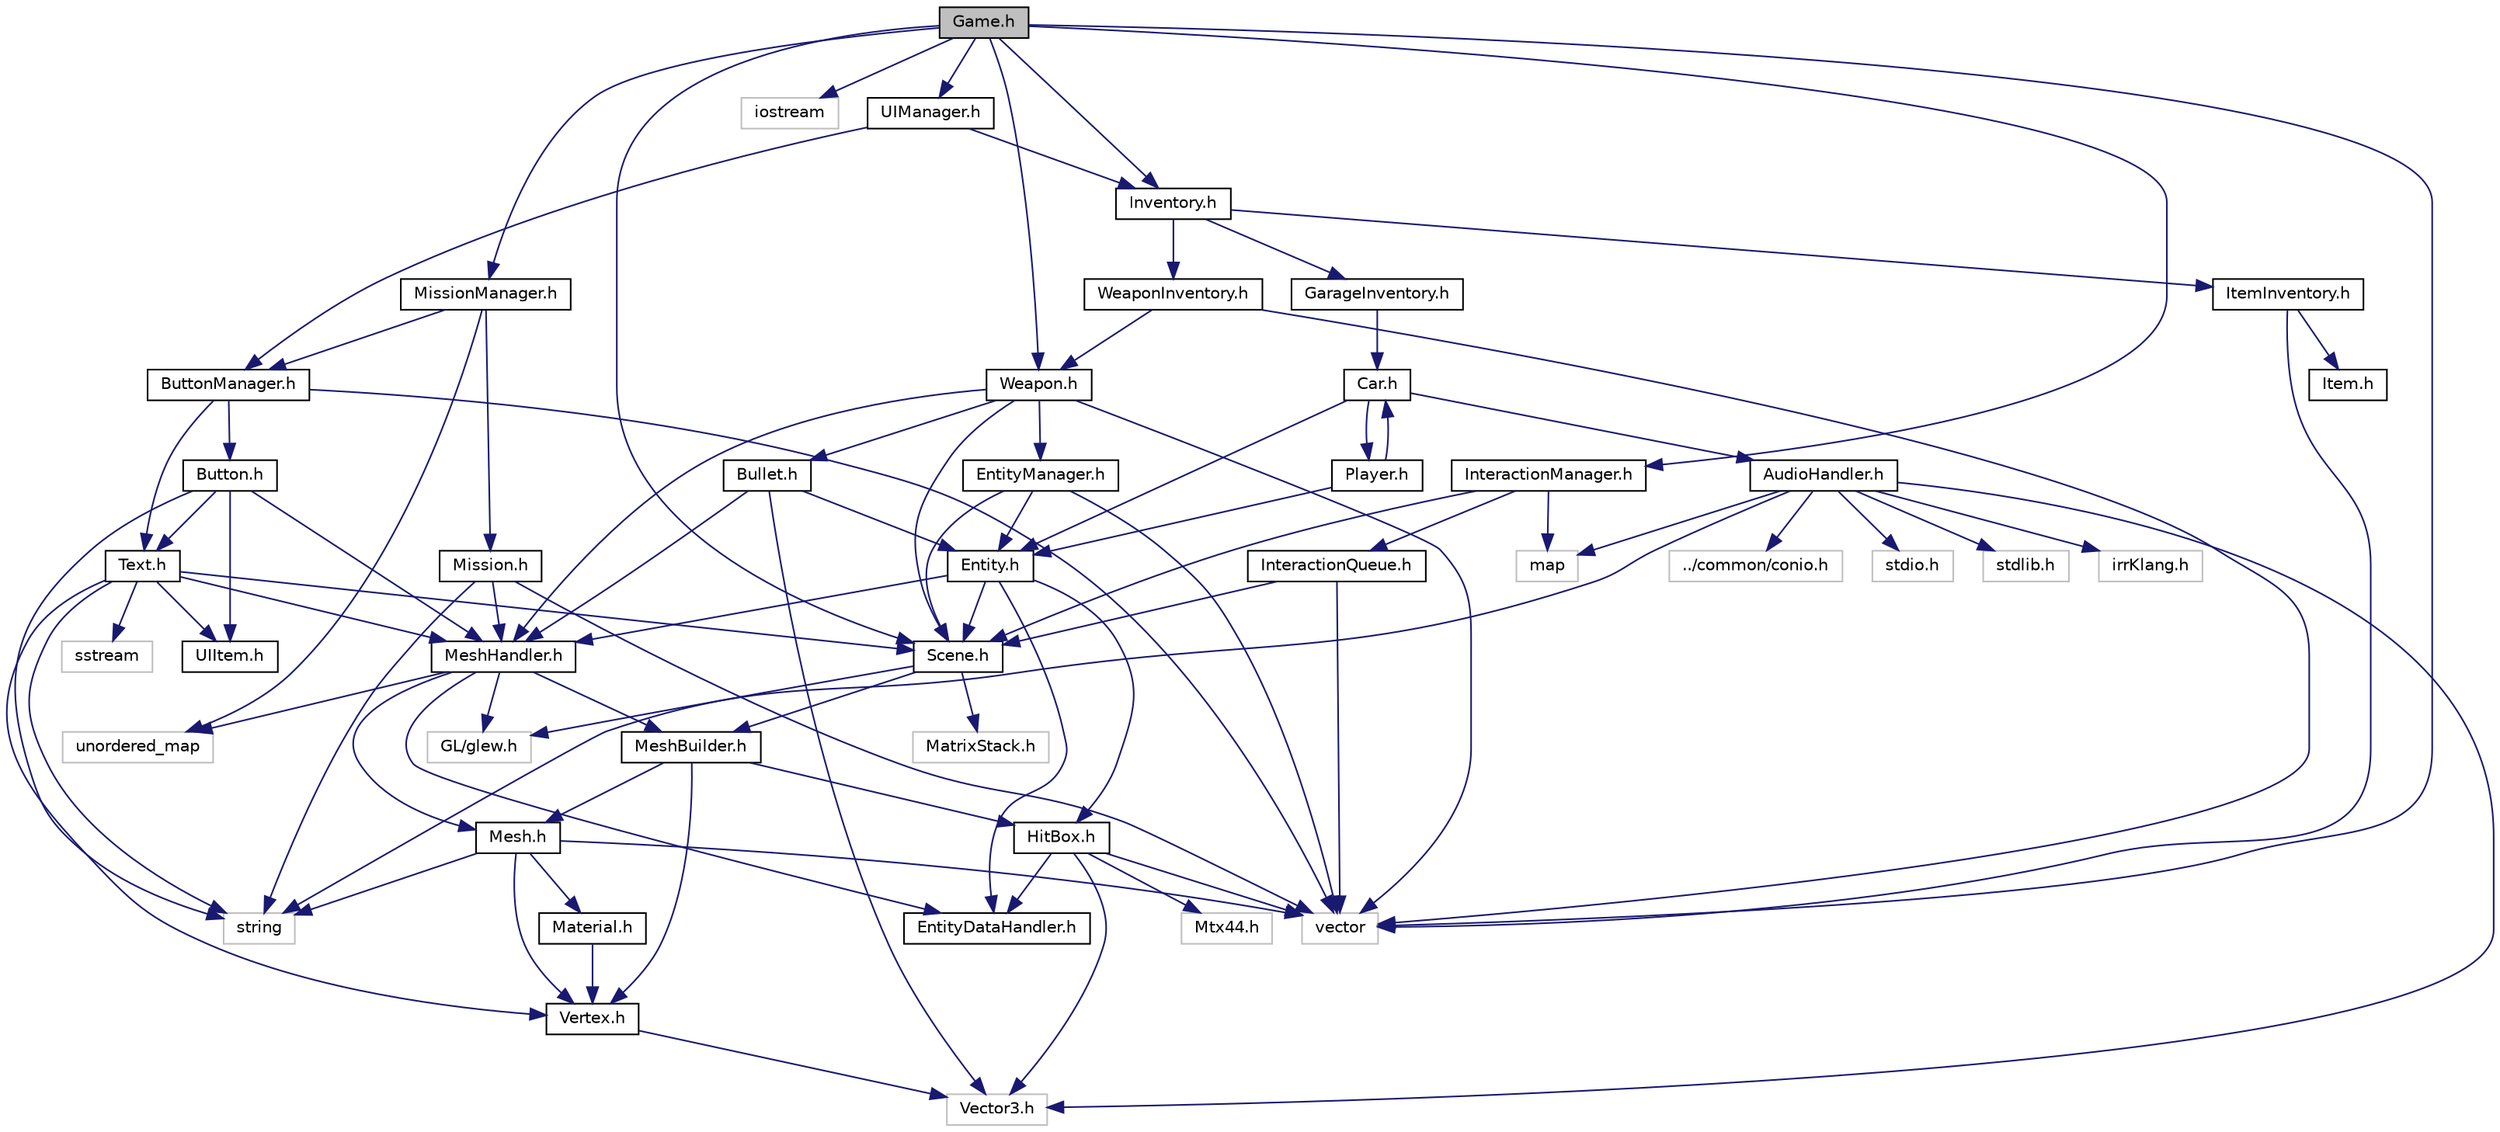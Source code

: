digraph "Game.h"
{
 // LATEX_PDF_SIZE
  edge [fontname="Helvetica",fontsize="10",labelfontname="Helvetica",labelfontsize="10"];
  node [fontname="Helvetica",fontsize="10",shape=record];
  Node1 [label="Game.h",height=0.2,width=0.4,color="black", fillcolor="grey75", style="filled", fontcolor="black",tooltip="Handles the entire Game. (Scenes, Settings, Managers, etc.)"];
  Node1 -> Node2 [color="midnightblue",fontsize="10",style="solid",fontname="Helvetica"];
  Node2 [label="Scene.h",height=0.2,width=0.4,color="black", fillcolor="white", style="filled",URL="$_scene_8h.html",tooltip="Abstract Class of Scenes, used to remove repeate codes from Individual Scenes and make it simpler to ..."];
  Node2 -> Node3 [color="midnightblue",fontsize="10",style="solid",fontname="Helvetica"];
  Node3 [label="MatrixStack.h",height=0.2,width=0.4,color="grey75", fillcolor="white", style="filled",tooltip=" "];
  Node2 -> Node4 [color="midnightblue",fontsize="10",style="solid",fontname="Helvetica"];
  Node4 [label="MeshBuilder.h",height=0.2,width=0.4,color="black", fillcolor="white", style="filled",URL="$_mesh_builder_8h_source.html",tooltip=" "];
  Node4 -> Node5 [color="midnightblue",fontsize="10",style="solid",fontname="Helvetica"];
  Node5 [label="Mesh.h",height=0.2,width=0.4,color="black", fillcolor="white", style="filled",URL="$_mesh_8h_source.html",tooltip=" "];
  Node5 -> Node6 [color="midnightblue",fontsize="10",style="solid",fontname="Helvetica"];
  Node6 [label="string",height=0.2,width=0.4,color="grey75", fillcolor="white", style="filled",tooltip=" "];
  Node5 -> Node7 [color="midnightblue",fontsize="10",style="solid",fontname="Helvetica"];
  Node7 [label="vector",height=0.2,width=0.4,color="grey75", fillcolor="white", style="filled",tooltip=" "];
  Node5 -> Node8 [color="midnightblue",fontsize="10",style="solid",fontname="Helvetica"];
  Node8 [label="Vertex.h",height=0.2,width=0.4,color="black", fillcolor="white", style="filled",URL="$_vertex_8h.html",tooltip="Hanldes attributes of a Vertex Object."];
  Node8 -> Node9 [color="midnightblue",fontsize="10",style="solid",fontname="Helvetica"];
  Node9 [label="Vector3.h",height=0.2,width=0.4,color="grey75", fillcolor="white", style="filled",tooltip=" "];
  Node5 -> Node10 [color="midnightblue",fontsize="10",style="solid",fontname="Helvetica"];
  Node10 [label="Material.h",height=0.2,width=0.4,color="black", fillcolor="white", style="filled",URL="$_material_8h.html",tooltip="Game object's Material attributes."];
  Node10 -> Node8 [color="midnightblue",fontsize="10",style="solid",fontname="Helvetica"];
  Node4 -> Node8 [color="midnightblue",fontsize="10",style="solid",fontname="Helvetica"];
  Node4 -> Node11 [color="midnightblue",fontsize="10",style="solid",fontname="Helvetica"];
  Node11 [label="HitBox.h",height=0.2,width=0.4,color="black", fillcolor="white", style="filled",URL="$_hit_box_8h.html",tooltip="Handles all the collision checks in this file."];
  Node11 -> Node9 [color="midnightblue",fontsize="10",style="solid",fontname="Helvetica"];
  Node11 -> Node12 [color="midnightblue",fontsize="10",style="solid",fontname="Helvetica"];
  Node12 [label="EntityDataHandler.h",height=0.2,width=0.4,color="black", fillcolor="white", style="filled",URL="$_entity_data_handler_8h.html",tooltip="Handles all World Attributes of an Entity."];
  Node11 -> Node13 [color="midnightblue",fontsize="10",style="solid",fontname="Helvetica"];
  Node13 [label="Mtx44.h",height=0.2,width=0.4,color="grey75", fillcolor="white", style="filled",tooltip=" "];
  Node11 -> Node7 [color="midnightblue",fontsize="10",style="solid",fontname="Helvetica"];
  Node2 -> Node14 [color="midnightblue",fontsize="10",style="solid",fontname="Helvetica"];
  Node14 [label="GL/glew.h",height=0.2,width=0.4,color="grey75", fillcolor="white", style="filled",tooltip=" "];
  Node1 -> Node15 [color="midnightblue",fontsize="10",style="solid",fontname="Helvetica"];
  Node15 [label="iostream",height=0.2,width=0.4,color="grey75", fillcolor="white", style="filled",tooltip=" "];
  Node1 -> Node7 [color="midnightblue",fontsize="10",style="solid",fontname="Helvetica"];
  Node1 -> Node16 [color="midnightblue",fontsize="10",style="solid",fontname="Helvetica"];
  Node16 [label="Weapon.h",height=0.2,width=0.4,color="black", fillcolor="white", style="filled",URL="$_weapon_8h.html",tooltip="Handles all Weapon Functionalities like Shooting, reloading."];
  Node16 -> Node7 [color="midnightblue",fontsize="10",style="solid",fontname="Helvetica"];
  Node16 -> Node17 [color="midnightblue",fontsize="10",style="solid",fontname="Helvetica"];
  Node17 [label="MeshHandler.h",height=0.2,width=0.4,color="black", fillcolor="white", style="filled",URL="$_mesh_handler_8h.html",tooltip="Provides a Universal Mesh List for all Scenes to use."];
  Node17 -> Node5 [color="midnightblue",fontsize="10",style="solid",fontname="Helvetica"];
  Node17 -> Node4 [color="midnightblue",fontsize="10",style="solid",fontname="Helvetica"];
  Node17 -> Node12 [color="midnightblue",fontsize="10",style="solid",fontname="Helvetica"];
  Node17 -> Node14 [color="midnightblue",fontsize="10",style="solid",fontname="Helvetica"];
  Node17 -> Node18 [color="midnightblue",fontsize="10",style="solid",fontname="Helvetica"];
  Node18 [label="unordered_map",height=0.2,width=0.4,color="grey75", fillcolor="white", style="filled",tooltip=" "];
  Node16 -> Node2 [color="midnightblue",fontsize="10",style="solid",fontname="Helvetica"];
  Node16 -> Node19 [color="midnightblue",fontsize="10",style="solid",fontname="Helvetica"];
  Node19 [label="Bullet.h",height=0.2,width=0.4,color="black", fillcolor="white", style="filled",URL="$_bullet_8h.html",tooltip="Handles the Bullet Entity in our Game."];
  Node19 -> Node20 [color="midnightblue",fontsize="10",style="solid",fontname="Helvetica"];
  Node20 [label="Entity.h",height=0.2,width=0.4,color="black", fillcolor="white", style="filled",URL="$_entity_8h.html",tooltip="Entity System encapsulating all attributes of something \"Living\"."];
  Node20 -> Node17 [color="midnightblue",fontsize="10",style="solid",fontname="Helvetica"];
  Node20 -> Node11 [color="midnightblue",fontsize="10",style="solid",fontname="Helvetica"];
  Node20 -> Node12 [color="midnightblue",fontsize="10",style="solid",fontname="Helvetica"];
  Node20 -> Node2 [color="midnightblue",fontsize="10",style="solid",fontname="Helvetica"];
  Node19 -> Node9 [color="midnightblue",fontsize="10",style="solid",fontname="Helvetica"];
  Node19 -> Node17 [color="midnightblue",fontsize="10",style="solid",fontname="Helvetica"];
  Node16 -> Node21 [color="midnightblue",fontsize="10",style="solid",fontname="Helvetica"];
  Node21 [label="EntityManager.h",height=0.2,width=0.4,color="black", fillcolor="white", style="filled",URL="$_entity_manager_8h.html",tooltip="Scene associated object that handles all Entity in a specific Instance of a Scene."];
  Node21 -> Node20 [color="midnightblue",fontsize="10",style="solid",fontname="Helvetica"];
  Node21 -> Node7 [color="midnightblue",fontsize="10",style="solid",fontname="Helvetica"];
  Node21 -> Node2 [color="midnightblue",fontsize="10",style="solid",fontname="Helvetica"];
  Node1 -> Node22 [color="midnightblue",fontsize="10",style="solid",fontname="Helvetica"];
  Node22 [label="Inventory.h",height=0.2,width=0.4,color="black", fillcolor="white", style="filled",URL="$_inventory_8h.html",tooltip="Manager for all Inventories associated with Player."];
  Node22 -> Node23 [color="midnightblue",fontsize="10",style="solid",fontname="Helvetica"];
  Node23 [label="GarageInventory.h",height=0.2,width=0.4,color="black", fillcolor="white", style="filled",URL="$_garage_inventory_8h.html",tooltip="Manages all Vehicles in a Player's Garage Inventory."];
  Node23 -> Node24 [color="midnightblue",fontsize="10",style="solid",fontname="Helvetica"];
  Node24 [label="Car.h",height=0.2,width=0.4,color="black", fillcolor="white", style="filled",URL="$_car_8h.html",tooltip="Header file containing a CAR_TYPE enum and the Car class itself."];
  Node24 -> Node20 [color="midnightblue",fontsize="10",style="solid",fontname="Helvetica"];
  Node24 -> Node25 [color="midnightblue",fontsize="10",style="solid",fontname="Helvetica"];
  Node25 [label="Player.h",height=0.2,width=0.4,color="black", fillcolor="white", style="filled",URL="$_player_8h.html",tooltip="Handles all Players functionalities."];
  Node25 -> Node20 [color="midnightblue",fontsize="10",style="solid",fontname="Helvetica"];
  Node25 -> Node24 [color="midnightblue",fontsize="10",style="solid",fontname="Helvetica"];
  Node24 -> Node26 [color="midnightblue",fontsize="10",style="solid",fontname="Helvetica"];
  Node26 [label="AudioHandler.h",height=0.2,width=0.4,color="black", fillcolor="white", style="filled",URL="$_audio_handler_8h.html",tooltip="Handles all the Audio in our Game. Preloads ISoundSources to prevent lag when use."];
  Node26 -> Node27 [color="midnightblue",fontsize="10",style="solid",fontname="Helvetica"];
  Node27 [label="../common/conio.h",height=0.2,width=0.4,color="grey75", fillcolor="white", style="filled",tooltip=" "];
  Node26 -> Node28 [color="midnightblue",fontsize="10",style="solid",fontname="Helvetica"];
  Node28 [label="stdio.h",height=0.2,width=0.4,color="grey75", fillcolor="white", style="filled",tooltip=" "];
  Node26 -> Node29 [color="midnightblue",fontsize="10",style="solid",fontname="Helvetica"];
  Node29 [label="stdlib.h",height=0.2,width=0.4,color="grey75", fillcolor="white", style="filled",tooltip=" "];
  Node26 -> Node30 [color="midnightblue",fontsize="10",style="solid",fontname="Helvetica"];
  Node30 [label="irrKlang.h",height=0.2,width=0.4,color="grey75", fillcolor="white", style="filled",tooltip=" "];
  Node26 -> Node31 [color="midnightblue",fontsize="10",style="solid",fontname="Helvetica"];
  Node31 [label="map",height=0.2,width=0.4,color="grey75", fillcolor="white", style="filled",tooltip=" "];
  Node26 -> Node6 [color="midnightblue",fontsize="10",style="solid",fontname="Helvetica"];
  Node26 -> Node9 [color="midnightblue",fontsize="10",style="solid",fontname="Helvetica"];
  Node22 -> Node32 [color="midnightblue",fontsize="10",style="solid",fontname="Helvetica"];
  Node32 [label="ItemInventory.h",height=0.2,width=0.4,color="black", fillcolor="white", style="filled",URL="$_item_inventory_8h.html",tooltip="Handles items in an Inventory."];
  Node32 -> Node33 [color="midnightblue",fontsize="10",style="solid",fontname="Helvetica"];
  Node33 [label="Item.h",height=0.2,width=0.4,color="black", fillcolor="white", style="filled",URL="$_item_8h.html",tooltip="Item System for the Game."];
  Node32 -> Node7 [color="midnightblue",fontsize="10",style="solid",fontname="Helvetica"];
  Node22 -> Node34 [color="midnightblue",fontsize="10",style="solid",fontname="Helvetica"];
  Node34 [label="WeaponInventory.h",height=0.2,width=0.4,color="black", fillcolor="white", style="filled",URL="$_weapon_inventory_8h.html",tooltip="Handles all Weapons in associated with Entity."];
  Node34 -> Node7 [color="midnightblue",fontsize="10",style="solid",fontname="Helvetica"];
  Node34 -> Node16 [color="midnightblue",fontsize="10",style="solid",fontname="Helvetica"];
  Node1 -> Node35 [color="midnightblue",fontsize="10",style="solid",fontname="Helvetica"];
  Node35 [label="MissionManager.h",height=0.2,width=0.4,color="black", fillcolor="white", style="filled",URL="$_mission_manager_8h.html",tooltip="Handles all Missions in the Game."];
  Node35 -> Node36 [color="midnightblue",fontsize="10",style="solid",fontname="Helvetica"];
  Node36 [label="ButtonManager.h",height=0.2,width=0.4,color="black", fillcolor="white", style="filled",URL="$_button_manager_8h.html",tooltip="Manages all Buttons in a single instance."];
  Node36 -> Node37 [color="midnightblue",fontsize="10",style="solid",fontname="Helvetica"];
  Node37 [label="Button.h",height=0.2,width=0.4,color="black", fillcolor="white", style="filled",URL="$_button_8h.html",tooltip="Buttons creatable for UI."];
  Node37 -> Node17 [color="midnightblue",fontsize="10",style="solid",fontname="Helvetica"];
  Node37 -> Node38 [color="midnightblue",fontsize="10",style="solid",fontname="Helvetica"];
  Node38 [label="Text.h",height=0.2,width=0.4,color="black", fillcolor="white", style="filled",URL="$_text_8h.html",tooltip="Text Objects used by Buttons. Used to handle text fonts, text size and associative position to Button..."];
  Node38 -> Node6 [color="midnightblue",fontsize="10",style="solid",fontname="Helvetica"];
  Node38 -> Node2 [color="midnightblue",fontsize="10",style="solid",fontname="Helvetica"];
  Node38 -> Node39 [color="midnightblue",fontsize="10",style="solid",fontname="Helvetica"];
  Node39 [label="UIItem.h",height=0.2,width=0.4,color="black", fillcolor="white", style="filled",URL="$_u_i_item_8h.html",tooltip="Used by Buttons and Text Objects to store their attributes."];
  Node38 -> Node8 [color="midnightblue",fontsize="10",style="solid",fontname="Helvetica"];
  Node38 -> Node17 [color="midnightblue",fontsize="10",style="solid",fontname="Helvetica"];
  Node38 -> Node40 [color="midnightblue",fontsize="10",style="solid",fontname="Helvetica"];
  Node40 [label="sstream",height=0.2,width=0.4,color="grey75", fillcolor="white", style="filled",tooltip=" "];
  Node37 -> Node39 [color="midnightblue",fontsize="10",style="solid",fontname="Helvetica"];
  Node37 -> Node6 [color="midnightblue",fontsize="10",style="solid",fontname="Helvetica"];
  Node36 -> Node38 [color="midnightblue",fontsize="10",style="solid",fontname="Helvetica"];
  Node36 -> Node7 [color="midnightblue",fontsize="10",style="solid",fontname="Helvetica"];
  Node35 -> Node41 [color="midnightblue",fontsize="10",style="solid",fontname="Helvetica"];
  Node41 [label="Mission.h",height=0.2,width=0.4,color="black", fillcolor="white", style="filled",URL="$_mission_8h.html",tooltip="Mission Objects handled in Mission Handler for Game's Missions."];
  Node41 -> Node7 [color="midnightblue",fontsize="10",style="solid",fontname="Helvetica"];
  Node41 -> Node6 [color="midnightblue",fontsize="10",style="solid",fontname="Helvetica"];
  Node41 -> Node17 [color="midnightblue",fontsize="10",style="solid",fontname="Helvetica"];
  Node35 -> Node18 [color="midnightblue",fontsize="10",style="solid",fontname="Helvetica"];
  Node1 -> Node42 [color="midnightblue",fontsize="10",style="solid",fontname="Helvetica"];
  Node42 [label="UIManager.h",height=0.2,width=0.4,color="black", fillcolor="white", style="filled",URL="$_u_i_manager_8h.html",tooltip="Handles all UIs with Buttons in here."];
  Node42 -> Node36 [color="midnightblue",fontsize="10",style="solid",fontname="Helvetica"];
  Node42 -> Node22 [color="midnightblue",fontsize="10",style="solid",fontname="Helvetica"];
  Node1 -> Node43 [color="midnightblue",fontsize="10",style="solid",fontname="Helvetica"];
  Node43 [label="InteractionManager.h",height=0.2,width=0.4,color="black", fillcolor="white", style="filled",URL="$_interaction_manager_8h.html",tooltip="Handles all the interactions in this file."];
  Node43 -> Node44 [color="midnightblue",fontsize="10",style="solid",fontname="Helvetica"];
  Node44 [label="InteractionQueue.h",height=0.2,width=0.4,color="black", fillcolor="white", style="filled",URL="$_interaction_queue_8h.html",tooltip="Handles the Queued Interactions created in the Game."];
  Node44 -> Node2 [color="midnightblue",fontsize="10",style="solid",fontname="Helvetica"];
  Node44 -> Node7 [color="midnightblue",fontsize="10",style="solid",fontname="Helvetica"];
  Node43 -> Node2 [color="midnightblue",fontsize="10",style="solid",fontname="Helvetica"];
  Node43 -> Node31 [color="midnightblue",fontsize="10",style="solid",fontname="Helvetica"];
}
